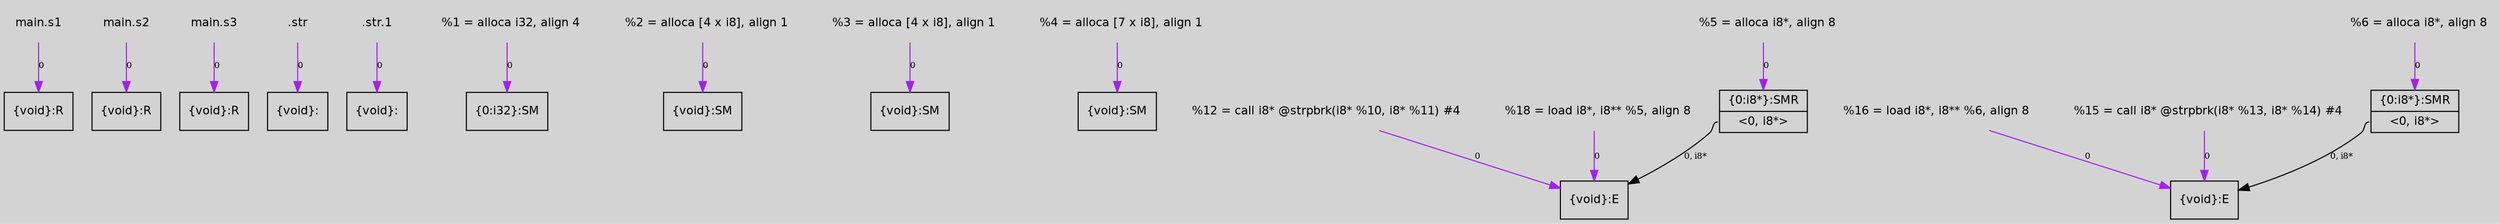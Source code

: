 digraph unnamed {
	graph [center=true, ratio=true, bgcolor=lightgray, fontname=Helvetica];
	node  [fontname=Helvetica, fontsize=11];

	Node0x2165720 [shape=record,label="{\{void\}:R}"];
	Node0x2165fd0 [shape=record,label="{\{void\}:R}"];
	Node0x2166060 [shape=record,label="{\{void\}:R}"];
	Node0x2166160 [shape=record,label="{\{void\}:}"];
	Node0x2166260 [shape=record,label="{\{void\}:}"];
	Node0x21663f0 [shape=record,label="{\{0:i32\}:SM}"];
	Node0x21664c0 [shape=record,label="{\{void\}:SM}"];
	Node0x21665c0 [shape=record,label="{\{void\}:SM}"];
	Node0x21666c0 [shape=record,label="{\{void\}:SM}"];
	Node0x21668f0 [shape=record,label="{\{0:i8*\}:SMR|{<s0>\<0, i8*\>}}"];
	Node0x21669d0 [shape=record,label="{\{0:i8*\}:SMR|{<s0>\<0, i8*\>}}"];
	Node0x21684f0 [shape=record,label="{\{void\}:E}"];
	Node0x2168e60 [shape=record,label="{\{void\}:E}"];
	Node0x2151cf8 [shape=plaintext, label ="  %12 = call i8* @strpbrk(i8* %10, i8* %11) #4"];
	Node0x2151cf8 -> Node0x21684f0[arrowtail=tee,label="0",fontsize=8,color=purple];
	Node0x2152128 [shape=plaintext, label ="  %16 = load i8*, i8** %6, align 8"];
	Node0x2152128 -> Node0x2168e60[arrowtail=tee,label="0",fontsize=8,color=purple];
	Node0x2150c58 [shape=plaintext, label ="  %6 = alloca i8*, align 8"];
	Node0x2150c58 -> Node0x21669d0[arrowtail=tee,label="0",fontsize=8,color=purple];
	Node0x214ff18 [shape=plaintext, label =".str.1"];
	Node0x214ff18 -> Node0x2166260[arrowtail=tee,label="0",fontsize=8,color=purple];
	Node0x2152478 [shape=plaintext, label ="  %18 = load i8*, i8** %5, align 8"];
	Node0x2152478 -> Node0x21684f0[arrowtail=tee,label="0",fontsize=8,color=purple];
	Node0x214f238 [shape=plaintext, label ="main.s1"];
	Node0x214f238 -> Node0x2165720[arrowtail=tee,label="0",fontsize=8,color=purple];
	Node0x214fe18 [shape=plaintext, label =".str"];
	Node0x214fe18 -> Node0x2166160[arrowtail=tee,label="0",fontsize=8,color=purple];
	Node0x2150a58 [shape=plaintext, label ="  %2 = alloca [4 x i8], align 1"];
	Node0x2150a58 -> Node0x21664c0[arrowtail=tee,label="0",fontsize=8,color=purple];
	Node0x2150ae8 [shape=plaintext, label ="  %3 = alloca [4 x i8], align 1"];
	Node0x2150ae8 -> Node0x21665c0[arrowtail=tee,label="0",fontsize=8,color=purple];
	Node0x214fd18 [shape=plaintext, label ="main.s3"];
	Node0x214fd18 -> Node0x2166060[arrowtail=tee,label="0",fontsize=8,color=purple];
	Node0x2150b48 [shape=plaintext, label ="  %4 = alloca [7 x i8], align 1"];
	Node0x2150b48 -> Node0x21666c0[arrowtail=tee,label="0",fontsize=8,color=purple];
	Node0x2151fe8 [shape=plaintext, label ="  %15 = call i8* @strpbrk(i8* %13, i8* %14) #4"];
	Node0x2151fe8 -> Node0x2168e60[arrowtail=tee,label="0",fontsize=8,color=purple];
	Node0x2150bf8 [shape=plaintext, label ="  %5 = alloca i8*, align 8"];
	Node0x2150bf8 -> Node0x21668f0[arrowtail=tee,label="0",fontsize=8,color=purple];
	Node0x214fc28 [shape=plaintext, label ="main.s2"];
	Node0x214fc28 -> Node0x2165fd0[arrowtail=tee,label="0",fontsize=8,color=purple];
	Node0x21503c8 [shape=plaintext, label ="  %1 = alloca i32, align 4"];
	Node0x21503c8 -> Node0x21663f0[arrowtail=tee,label="0",fontsize=8,color=purple];
	Node0x21668f0:s0 -> Node0x21684f0[arrowtail=tee,label="0, i8*",fontsize=8];
	Node0x21669d0:s0 -> Node0x2168e60[arrowtail=tee,label="0, i8*",fontsize=8];
}
